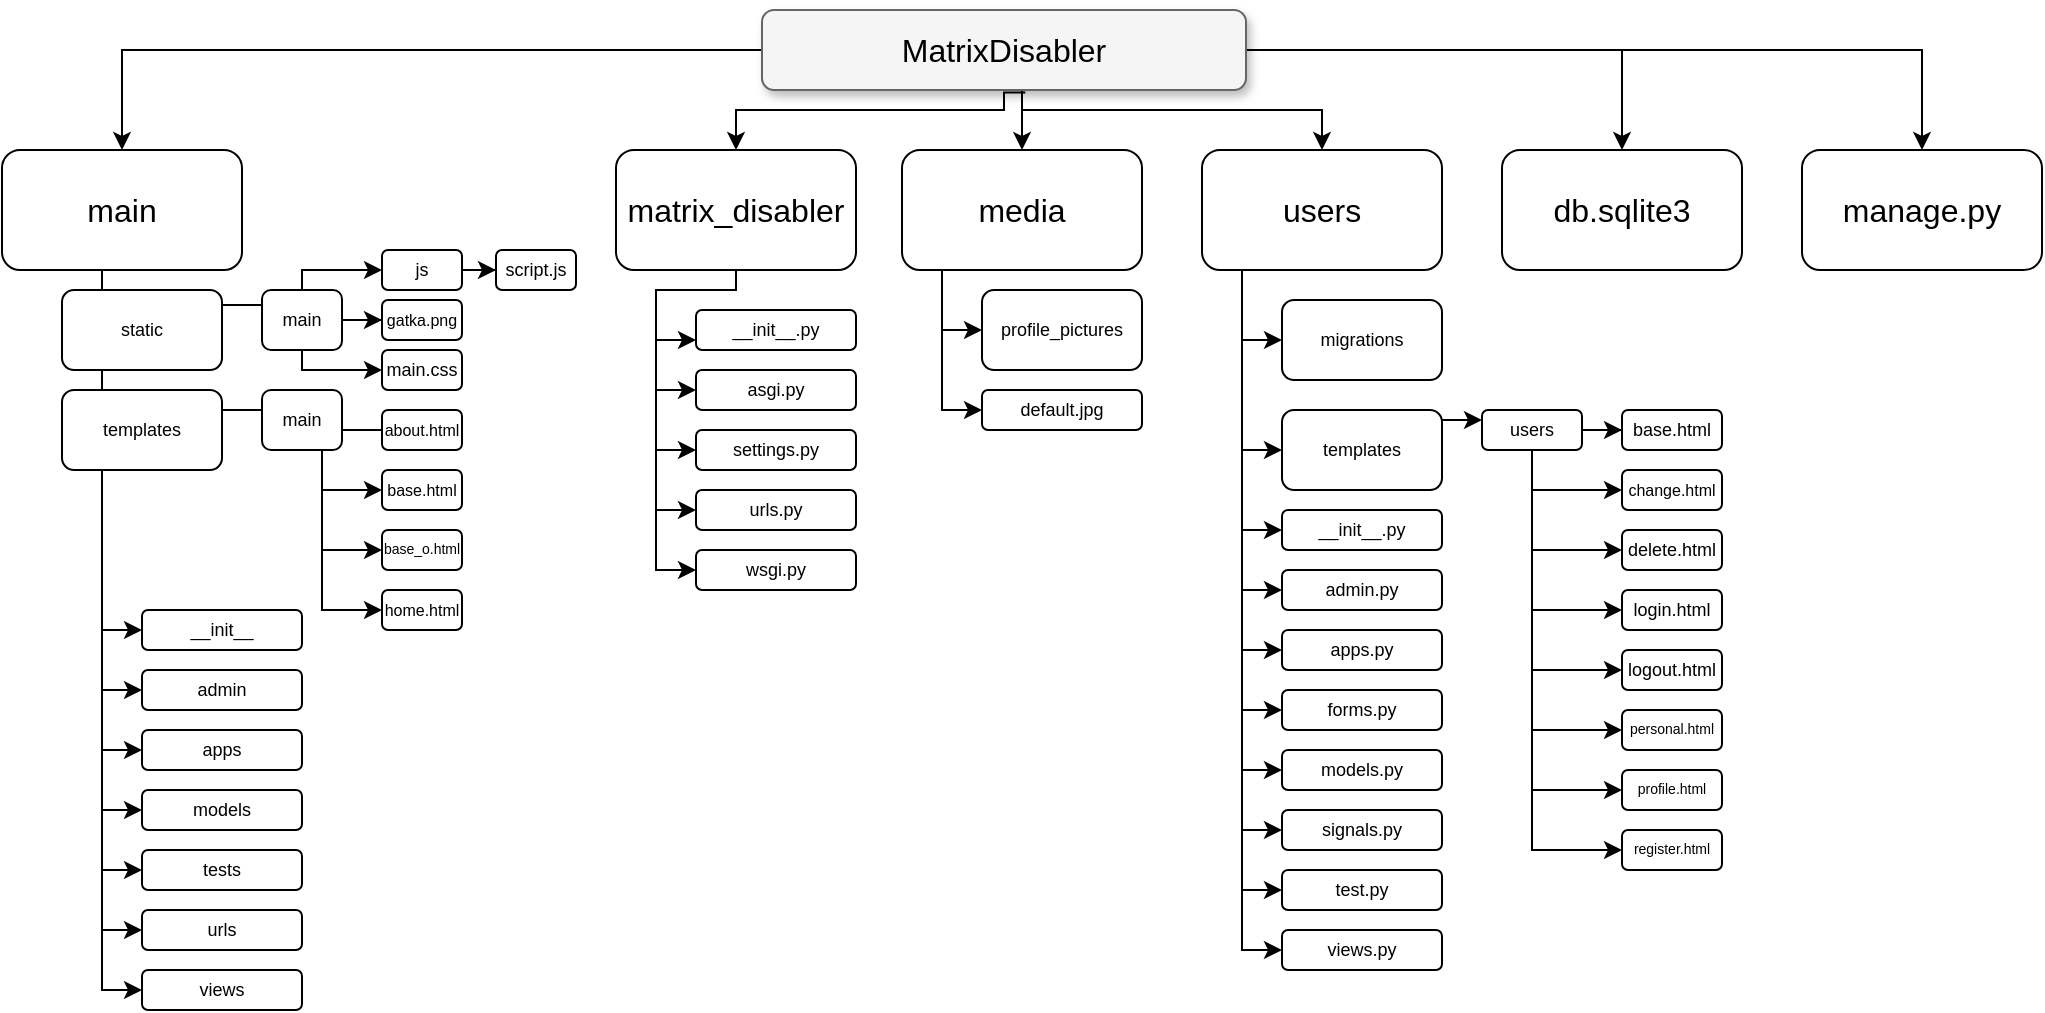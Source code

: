 <mxfile version="16.6.1" type="device"><diagram name="Page-1" id="b98fa263-6416-c6ec-5b7d-78bf54ef71d0"><mxGraphModel dx="413" dy="400" grid="1" gridSize="10" guides="1" tooltips="1" connect="1" arrows="1" fold="1" page="1" pageScale="1.5" pageWidth="1169" pageHeight="826" background="none" math="0" shadow="0"><root><mxCell id="0" style=";html=1;"/><mxCell id="1" style=";html=1;" parent="0"/><mxCell id="zEBAS3ZuB5vhsYo4V73W-214" style="edgeStyle=orthogonalEdgeStyle;rounded=0;orthogonalLoop=1;jettySize=auto;html=1;fontSize=7;entryX=0.5;entryY=0;entryDx=0;entryDy=0;" edge="1" parent="1" source="303ed1de8c2c98b4-72" target="zEBAS3ZuB5vhsYo4V73W-9"><mxGeometry relative="1" as="geometry"><mxPoint x="710" y="160" as="targetPoint"/></mxGeometry></mxCell><mxCell id="zEBAS3ZuB5vhsYo4V73W-215" style="edgeStyle=orthogonalEdgeStyle;rounded=0;orthogonalLoop=1;jettySize=auto;html=1;entryX=0.5;entryY=0;entryDx=0;entryDy=0;fontSize=7;exitX=0.544;exitY=1.031;exitDx=0;exitDy=0;exitPerimeter=0;" edge="1" parent="1" source="303ed1de8c2c98b4-72" target="zEBAS3ZuB5vhsYo4V73W-10"><mxGeometry relative="1" as="geometry"><Array as="points"><mxPoint x="1071" y="181"/><mxPoint x="1071" y="190"/><mxPoint x="937" y="190"/></Array></mxGeometry></mxCell><mxCell id="zEBAS3ZuB5vhsYo4V73W-216" style="edgeStyle=orthogonalEdgeStyle;rounded=0;orthogonalLoop=1;jettySize=auto;html=1;entryX=0.5;entryY=0;entryDx=0;entryDy=0;fontSize=7;" edge="1" parent="1" source="303ed1de8c2c98b4-72" target="zEBAS3ZuB5vhsYo4V73W-11"><mxGeometry relative="1" as="geometry"><Array as="points"><mxPoint x="1080" y="190"/><mxPoint x="1080" y="190"/></Array></mxGeometry></mxCell><mxCell id="zEBAS3ZuB5vhsYo4V73W-217" style="edgeStyle=orthogonalEdgeStyle;rounded=0;orthogonalLoop=1;jettySize=auto;html=1;entryX=0.5;entryY=0;entryDx=0;entryDy=0;fontSize=7;" edge="1" parent="1" source="303ed1de8c2c98b4-72" target="zEBAS3ZuB5vhsYo4V73W-12"><mxGeometry relative="1" as="geometry"><Array as="points"><mxPoint x="1080" y="190"/><mxPoint x="1230" y="190"/></Array></mxGeometry></mxCell><mxCell id="zEBAS3ZuB5vhsYo4V73W-218" style="edgeStyle=orthogonalEdgeStyle;rounded=0;orthogonalLoop=1;jettySize=auto;html=1;entryX=0.5;entryY=0;entryDx=0;entryDy=0;fontSize=7;" edge="1" parent="1" source="303ed1de8c2c98b4-72" target="zEBAS3ZuB5vhsYo4V73W-14"><mxGeometry relative="1" as="geometry"/></mxCell><mxCell id="zEBAS3ZuB5vhsYo4V73W-219" style="edgeStyle=orthogonalEdgeStyle;rounded=0;orthogonalLoop=1;jettySize=auto;html=1;entryX=0.5;entryY=0;entryDx=0;entryDy=0;fontSize=7;" edge="1" parent="1" source="303ed1de8c2c98b4-72" target="zEBAS3ZuB5vhsYo4V73W-15"><mxGeometry relative="1" as="geometry"/></mxCell><mxCell id="303ed1de8c2c98b4-72" value="MatrixDisabler" style="whiteSpace=wrap;html=1;rounded=1;shadow=1;strokeWidth=1;fontSize=16;align=center;fillColor=#f5f5f5;strokeColor=#666666;" parent="1" vertex="1"><mxGeometry x="950" y="140" width="242" height="40" as="geometry"/></mxCell><mxCell id="zEBAS3ZuB5vhsYo4V73W-124" style="edgeStyle=orthogonalEdgeStyle;rounded=0;orthogonalLoop=1;jettySize=auto;html=1;entryX=0;entryY=0.5;entryDx=0;entryDy=0;fontSize=9;" edge="1" parent="1" source="zEBAS3ZuB5vhsYo4V73W-9" target="zEBAS3ZuB5vhsYo4V73W-115"><mxGeometry relative="1" as="geometry"><Array as="points"><mxPoint x="620" y="300"/></Array></mxGeometry></mxCell><mxCell id="zEBAS3ZuB5vhsYo4V73W-125" style="edgeStyle=orthogonalEdgeStyle;rounded=0;orthogonalLoop=1;jettySize=auto;html=1;entryX=0;entryY=0.5;entryDx=0;entryDy=0;fontSize=9;" edge="1" parent="1" source="zEBAS3ZuB5vhsYo4V73W-9" target="zEBAS3ZuB5vhsYo4V73W-116"><mxGeometry relative="1" as="geometry"><Array as="points"><mxPoint x="620" y="350"/></Array></mxGeometry></mxCell><mxCell id="zEBAS3ZuB5vhsYo4V73W-126" style="edgeStyle=orthogonalEdgeStyle;rounded=0;orthogonalLoop=1;jettySize=auto;html=1;fontSize=9;entryX=0;entryY=0.5;entryDx=0;entryDy=0;" edge="1" parent="1" source="zEBAS3ZuB5vhsYo4V73W-9" target="zEBAS3ZuB5vhsYo4V73W-117"><mxGeometry relative="1" as="geometry"><mxPoint x="620" y="390" as="targetPoint"/><Array as="points"><mxPoint x="620" y="450"/></Array></mxGeometry></mxCell><mxCell id="zEBAS3ZuB5vhsYo4V73W-127" style="edgeStyle=orthogonalEdgeStyle;rounded=0;orthogonalLoop=1;jettySize=auto;html=1;entryX=0;entryY=0.5;entryDx=0;entryDy=0;fontSize=9;" edge="1" parent="1" source="zEBAS3ZuB5vhsYo4V73W-9" target="zEBAS3ZuB5vhsYo4V73W-118"><mxGeometry relative="1" as="geometry"><Array as="points"><mxPoint x="620" y="480"/></Array></mxGeometry></mxCell><mxCell id="zEBAS3ZuB5vhsYo4V73W-128" style="edgeStyle=orthogonalEdgeStyle;rounded=0;orthogonalLoop=1;jettySize=auto;html=1;entryX=0;entryY=0.5;entryDx=0;entryDy=0;fontSize=9;" edge="1" parent="1" source="zEBAS3ZuB5vhsYo4V73W-9" target="zEBAS3ZuB5vhsYo4V73W-119"><mxGeometry relative="1" as="geometry"><Array as="points"><mxPoint x="620" y="510"/></Array></mxGeometry></mxCell><mxCell id="zEBAS3ZuB5vhsYo4V73W-129" style="edgeStyle=orthogonalEdgeStyle;rounded=0;orthogonalLoop=1;jettySize=auto;html=1;entryX=0;entryY=0.5;entryDx=0;entryDy=0;fontSize=9;" edge="1" parent="1" source="zEBAS3ZuB5vhsYo4V73W-9" target="zEBAS3ZuB5vhsYo4V73W-120"><mxGeometry relative="1" as="geometry"><Array as="points"><mxPoint x="620" y="540"/></Array></mxGeometry></mxCell><mxCell id="zEBAS3ZuB5vhsYo4V73W-130" style="edgeStyle=orthogonalEdgeStyle;rounded=0;orthogonalLoop=1;jettySize=auto;html=1;entryX=0;entryY=0.5;entryDx=0;entryDy=0;fontSize=9;" edge="1" parent="1" source="zEBAS3ZuB5vhsYo4V73W-9" target="zEBAS3ZuB5vhsYo4V73W-121"><mxGeometry relative="1" as="geometry"><Array as="points"><mxPoint x="620" y="570"/></Array></mxGeometry></mxCell><mxCell id="zEBAS3ZuB5vhsYo4V73W-131" style="edgeStyle=orthogonalEdgeStyle;rounded=0;orthogonalLoop=1;jettySize=auto;html=1;entryX=0;entryY=0.5;entryDx=0;entryDy=0;fontSize=9;" edge="1" parent="1" source="zEBAS3ZuB5vhsYo4V73W-9" target="zEBAS3ZuB5vhsYo4V73W-122"><mxGeometry relative="1" as="geometry"><Array as="points"><mxPoint x="620" y="600"/></Array></mxGeometry></mxCell><mxCell id="zEBAS3ZuB5vhsYo4V73W-132" style="edgeStyle=orthogonalEdgeStyle;rounded=0;orthogonalLoop=1;jettySize=auto;html=1;entryX=0;entryY=0.5;entryDx=0;entryDy=0;fontSize=9;" edge="1" parent="1" source="zEBAS3ZuB5vhsYo4V73W-9" target="zEBAS3ZuB5vhsYo4V73W-123"><mxGeometry relative="1" as="geometry"><Array as="points"><mxPoint x="620" y="630"/></Array></mxGeometry></mxCell><mxCell id="zEBAS3ZuB5vhsYo4V73W-9" value="main" style="rounded=1;whiteSpace=wrap;html=1;fontSize=16;" vertex="1" parent="1"><mxGeometry x="570" y="210" width="120" height="60" as="geometry"/></mxCell><mxCell id="zEBAS3ZuB5vhsYo4V73W-163" style="edgeStyle=orthogonalEdgeStyle;rounded=0;orthogonalLoop=1;jettySize=auto;html=1;entryX=0;entryY=0.75;entryDx=0;entryDy=0;fontSize=8;" edge="1" parent="1" source="zEBAS3ZuB5vhsYo4V73W-10" target="zEBAS3ZuB5vhsYo4V73W-158"><mxGeometry relative="1" as="geometry"><Array as="points"><mxPoint x="937" y="280"/><mxPoint x="897" y="280"/><mxPoint x="897" y="305"/></Array></mxGeometry></mxCell><mxCell id="zEBAS3ZuB5vhsYo4V73W-164" style="edgeStyle=orthogonalEdgeStyle;rounded=0;orthogonalLoop=1;jettySize=auto;html=1;entryX=0;entryY=0.5;entryDx=0;entryDy=0;fontSize=8;" edge="1" parent="1" source="zEBAS3ZuB5vhsYo4V73W-10" target="zEBAS3ZuB5vhsYo4V73W-159"><mxGeometry relative="1" as="geometry"><Array as="points"><mxPoint x="937" y="280"/><mxPoint x="897" y="280"/><mxPoint x="897" y="330"/></Array></mxGeometry></mxCell><mxCell id="zEBAS3ZuB5vhsYo4V73W-165" style="edgeStyle=orthogonalEdgeStyle;rounded=0;orthogonalLoop=1;jettySize=auto;html=1;entryX=0;entryY=0.5;entryDx=0;entryDy=0;fontSize=8;" edge="1" parent="1" source="zEBAS3ZuB5vhsYo4V73W-10" target="zEBAS3ZuB5vhsYo4V73W-162"><mxGeometry relative="1" as="geometry"><Array as="points"><mxPoint x="937" y="280"/><mxPoint x="897" y="280"/><mxPoint x="897" y="360"/></Array></mxGeometry></mxCell><mxCell id="zEBAS3ZuB5vhsYo4V73W-166" style="edgeStyle=orthogonalEdgeStyle;rounded=0;orthogonalLoop=1;jettySize=auto;html=1;entryX=0;entryY=0.5;entryDx=0;entryDy=0;fontSize=8;" edge="1" parent="1" source="zEBAS3ZuB5vhsYo4V73W-10" target="zEBAS3ZuB5vhsYo4V73W-161"><mxGeometry relative="1" as="geometry"><Array as="points"><mxPoint x="937" y="280"/><mxPoint x="897" y="280"/><mxPoint x="897" y="390"/></Array></mxGeometry></mxCell><mxCell id="zEBAS3ZuB5vhsYo4V73W-167" style="edgeStyle=orthogonalEdgeStyle;rounded=0;orthogonalLoop=1;jettySize=auto;html=1;entryX=0;entryY=0.5;entryDx=0;entryDy=0;fontSize=8;" edge="1" parent="1" source="zEBAS3ZuB5vhsYo4V73W-10" target="zEBAS3ZuB5vhsYo4V73W-160"><mxGeometry relative="1" as="geometry"><Array as="points"><mxPoint x="937" y="280"/><mxPoint x="897" y="280"/><mxPoint x="897" y="420"/></Array></mxGeometry></mxCell><mxCell id="zEBAS3ZuB5vhsYo4V73W-10" value="matrix_disabler" style="rounded=1;whiteSpace=wrap;html=1;fontSize=16;" vertex="1" parent="1"><mxGeometry x="877" y="210" width="120" height="60" as="geometry"/></mxCell><mxCell id="zEBAS3ZuB5vhsYo4V73W-170" style="edgeStyle=orthogonalEdgeStyle;rounded=0;orthogonalLoop=1;jettySize=auto;html=1;entryX=0;entryY=0.5;entryDx=0;entryDy=0;fontSize=8;" edge="1" parent="1" source="zEBAS3ZuB5vhsYo4V73W-11" target="zEBAS3ZuB5vhsYo4V73W-169"><mxGeometry relative="1" as="geometry"><Array as="points"><mxPoint x="1040" y="300"/></Array></mxGeometry></mxCell><mxCell id="zEBAS3ZuB5vhsYo4V73W-171" style="edgeStyle=orthogonalEdgeStyle;rounded=0;orthogonalLoop=1;jettySize=auto;html=1;entryX=0;entryY=0.5;entryDx=0;entryDy=0;fontSize=8;" edge="1" parent="1" source="zEBAS3ZuB5vhsYo4V73W-11" target="zEBAS3ZuB5vhsYo4V73W-168"><mxGeometry relative="1" as="geometry"><Array as="points"><mxPoint x="1040" y="340"/><mxPoint x="1060" y="340"/></Array></mxGeometry></mxCell><mxCell id="zEBAS3ZuB5vhsYo4V73W-11" value="media" style="rounded=1;whiteSpace=wrap;html=1;fontSize=16;" vertex="1" parent="1"><mxGeometry x="1020" y="210" width="120" height="60" as="geometry"/></mxCell><mxCell id="zEBAS3ZuB5vhsYo4V73W-182" style="edgeStyle=orthogonalEdgeStyle;rounded=0;orthogonalLoop=1;jettySize=auto;html=1;entryX=0;entryY=0.5;entryDx=0;entryDy=0;fontSize=8;" edge="1" parent="1" source="zEBAS3ZuB5vhsYo4V73W-12" target="zEBAS3ZuB5vhsYo4V73W-173"><mxGeometry relative="1" as="geometry"><Array as="points"><mxPoint x="1190" y="305"/></Array></mxGeometry></mxCell><mxCell id="zEBAS3ZuB5vhsYo4V73W-183" style="edgeStyle=orthogonalEdgeStyle;rounded=0;orthogonalLoop=1;jettySize=auto;html=1;entryX=0;entryY=0.5;entryDx=0;entryDy=0;fontSize=8;" edge="1" parent="1" source="zEBAS3ZuB5vhsYo4V73W-12" target="zEBAS3ZuB5vhsYo4V73W-172"><mxGeometry relative="1" as="geometry"><Array as="points"><mxPoint x="1190" y="360"/></Array></mxGeometry></mxCell><mxCell id="zEBAS3ZuB5vhsYo4V73W-184" style="edgeStyle=orthogonalEdgeStyle;rounded=0;orthogonalLoop=1;jettySize=auto;html=1;entryX=0;entryY=0.5;entryDx=0;entryDy=0;fontSize=8;" edge="1" parent="1" source="zEBAS3ZuB5vhsYo4V73W-12" target="zEBAS3ZuB5vhsYo4V73W-174"><mxGeometry relative="1" as="geometry"><Array as="points"><mxPoint x="1190" y="400"/></Array></mxGeometry></mxCell><mxCell id="zEBAS3ZuB5vhsYo4V73W-185" style="edgeStyle=orthogonalEdgeStyle;rounded=0;orthogonalLoop=1;jettySize=auto;html=1;entryX=0;entryY=0.5;entryDx=0;entryDy=0;fontSize=8;" edge="1" parent="1" source="zEBAS3ZuB5vhsYo4V73W-12" target="zEBAS3ZuB5vhsYo4V73W-175"><mxGeometry relative="1" as="geometry"><Array as="points"><mxPoint x="1190" y="430"/></Array></mxGeometry></mxCell><mxCell id="zEBAS3ZuB5vhsYo4V73W-186" style="edgeStyle=orthogonalEdgeStyle;rounded=0;orthogonalLoop=1;jettySize=auto;html=1;entryX=0;entryY=0.5;entryDx=0;entryDy=0;fontSize=8;" edge="1" parent="1" source="zEBAS3ZuB5vhsYo4V73W-12" target="zEBAS3ZuB5vhsYo4V73W-176"><mxGeometry relative="1" as="geometry"><Array as="points"><mxPoint x="1190" y="460"/></Array></mxGeometry></mxCell><mxCell id="zEBAS3ZuB5vhsYo4V73W-187" style="edgeStyle=orthogonalEdgeStyle;rounded=0;orthogonalLoop=1;jettySize=auto;html=1;entryX=0;entryY=0.5;entryDx=0;entryDy=0;fontSize=8;" edge="1" parent="1" source="zEBAS3ZuB5vhsYo4V73W-12" target="zEBAS3ZuB5vhsYo4V73W-177"><mxGeometry relative="1" as="geometry"><Array as="points"><mxPoint x="1190" y="490"/></Array></mxGeometry></mxCell><mxCell id="zEBAS3ZuB5vhsYo4V73W-188" style="edgeStyle=orthogonalEdgeStyle;rounded=0;orthogonalLoop=1;jettySize=auto;html=1;entryX=0;entryY=0.5;entryDx=0;entryDy=0;fontSize=8;" edge="1" parent="1" source="zEBAS3ZuB5vhsYo4V73W-12" target="zEBAS3ZuB5vhsYo4V73W-178"><mxGeometry relative="1" as="geometry"><Array as="points"><mxPoint x="1190" y="520"/></Array></mxGeometry></mxCell><mxCell id="zEBAS3ZuB5vhsYo4V73W-189" style="edgeStyle=orthogonalEdgeStyle;rounded=0;orthogonalLoop=1;jettySize=auto;html=1;entryX=0;entryY=0.5;entryDx=0;entryDy=0;fontSize=8;" edge="1" parent="1" source="zEBAS3ZuB5vhsYo4V73W-12" target="zEBAS3ZuB5vhsYo4V73W-179"><mxGeometry relative="1" as="geometry"><Array as="points"><mxPoint x="1190" y="550"/></Array></mxGeometry></mxCell><mxCell id="zEBAS3ZuB5vhsYo4V73W-190" style="edgeStyle=orthogonalEdgeStyle;rounded=0;orthogonalLoop=1;jettySize=auto;html=1;entryX=0;entryY=0.5;entryDx=0;entryDy=0;fontSize=8;" edge="1" parent="1" source="zEBAS3ZuB5vhsYo4V73W-12" target="zEBAS3ZuB5vhsYo4V73W-180"><mxGeometry relative="1" as="geometry"><Array as="points"><mxPoint x="1190" y="580"/></Array></mxGeometry></mxCell><mxCell id="zEBAS3ZuB5vhsYo4V73W-192" style="edgeStyle=orthogonalEdgeStyle;rounded=0;orthogonalLoop=1;jettySize=auto;html=1;entryX=0;entryY=0.5;entryDx=0;entryDy=0;fontSize=8;" edge="1" parent="1" source="zEBAS3ZuB5vhsYo4V73W-12" target="zEBAS3ZuB5vhsYo4V73W-181"><mxGeometry relative="1" as="geometry"><Array as="points"><mxPoint x="1190" y="610"/></Array></mxGeometry></mxCell><mxCell id="zEBAS3ZuB5vhsYo4V73W-12" value="users" style="rounded=1;whiteSpace=wrap;html=1;fontSize=16;" vertex="1" parent="1"><mxGeometry x="1170" y="210" width="120" height="60" as="geometry"/></mxCell><mxCell id="zEBAS3ZuB5vhsYo4V73W-14" value="db.sqlite3" style="rounded=1;whiteSpace=wrap;html=1;fontSize=16;" vertex="1" parent="1"><mxGeometry x="1320" y="210" width="120" height="60" as="geometry"/></mxCell><mxCell id="zEBAS3ZuB5vhsYo4V73W-15" value="manage.py" style="rounded=1;whiteSpace=wrap;html=1;fontSize=16;" vertex="1" parent="1"><mxGeometry x="1470" y="210" width="120" height="60" as="geometry"/></mxCell><mxCell id="zEBAS3ZuB5vhsYo4V73W-139" style="edgeStyle=orthogonalEdgeStyle;rounded=0;orthogonalLoop=1;jettySize=auto;html=1;entryX=0;entryY=0.25;entryDx=0;entryDy=0;fontSize=9;" edge="1" parent="1" source="zEBAS3ZuB5vhsYo4V73W-115" target="zEBAS3ZuB5vhsYo4V73W-133"><mxGeometry relative="1" as="geometry"><Array as="points"><mxPoint x="740" y="288"/></Array></mxGeometry></mxCell><mxCell id="zEBAS3ZuB5vhsYo4V73W-115" value="static" style="rounded=1;whiteSpace=wrap;html=1;fontSize=9;" vertex="1" parent="1"><mxGeometry x="600" y="280" width="80" height="40" as="geometry"/></mxCell><mxCell id="zEBAS3ZuB5vhsYo4V73W-138" style="edgeStyle=orthogonalEdgeStyle;rounded=0;orthogonalLoop=1;jettySize=auto;html=1;entryX=0;entryY=0.333;entryDx=0;entryDy=0;entryPerimeter=0;fontSize=9;" edge="1" parent="1" source="zEBAS3ZuB5vhsYo4V73W-116" target="zEBAS3ZuB5vhsYo4V73W-135"><mxGeometry relative="1" as="geometry"><Array as="points"><mxPoint x="730" y="340"/><mxPoint x="730" y="340"/></Array></mxGeometry></mxCell><mxCell id="zEBAS3ZuB5vhsYo4V73W-116" value="templates" style="rounded=1;whiteSpace=wrap;html=1;fontSize=9;" vertex="1" parent="1"><mxGeometry x="600" y="330" width="80" height="40" as="geometry"/></mxCell><mxCell id="zEBAS3ZuB5vhsYo4V73W-117" value="__init__" style="rounded=1;whiteSpace=wrap;html=1;fontSize=9;" vertex="1" parent="1"><mxGeometry x="640" y="440" width="80" height="20" as="geometry"/></mxCell><mxCell id="zEBAS3ZuB5vhsYo4V73W-118" value="admin" style="rounded=1;whiteSpace=wrap;html=1;fontSize=9;" vertex="1" parent="1"><mxGeometry x="640" y="470" width="80" height="20" as="geometry"/></mxCell><mxCell id="zEBAS3ZuB5vhsYo4V73W-119" value="apps" style="rounded=1;whiteSpace=wrap;html=1;fontSize=9;" vertex="1" parent="1"><mxGeometry x="640" y="500" width="80" height="20" as="geometry"/></mxCell><mxCell id="zEBAS3ZuB5vhsYo4V73W-120" value="models" style="rounded=1;whiteSpace=wrap;html=1;fontSize=9;" vertex="1" parent="1"><mxGeometry x="640" y="530" width="80" height="20" as="geometry"/></mxCell><mxCell id="zEBAS3ZuB5vhsYo4V73W-121" value="tests" style="rounded=1;whiteSpace=wrap;html=1;fontSize=9;" vertex="1" parent="1"><mxGeometry x="640" y="560" width="80" height="20" as="geometry"/></mxCell><mxCell id="zEBAS3ZuB5vhsYo4V73W-122" value="urls" style="rounded=1;whiteSpace=wrap;html=1;fontSize=9;" vertex="1" parent="1"><mxGeometry x="640" y="590" width="80" height="20" as="geometry"/></mxCell><mxCell id="zEBAS3ZuB5vhsYo4V73W-123" value="views" style="rounded=1;whiteSpace=wrap;html=1;fontSize=9;" vertex="1" parent="1"><mxGeometry x="640" y="620" width="80" height="20" as="geometry"/></mxCell><mxCell id="zEBAS3ZuB5vhsYo4V73W-142" style="edgeStyle=orthogonalEdgeStyle;rounded=0;orthogonalLoop=1;jettySize=auto;html=1;entryX=0;entryY=0.5;entryDx=0;entryDy=0;fontSize=8;" edge="1" parent="1" source="zEBAS3ZuB5vhsYo4V73W-133" target="zEBAS3ZuB5vhsYo4V73W-141"><mxGeometry relative="1" as="geometry"><Array as="points"><mxPoint x="760" y="320"/></Array></mxGeometry></mxCell><mxCell id="zEBAS3ZuB5vhsYo4V73W-143" style="edgeStyle=orthogonalEdgeStyle;rounded=0;orthogonalLoop=1;jettySize=auto;html=1;entryX=0;entryY=0.5;entryDx=0;entryDy=0;fontSize=8;" edge="1" parent="1" source="zEBAS3ZuB5vhsYo4V73W-133" target="zEBAS3ZuB5vhsYo4V73W-140"><mxGeometry relative="1" as="geometry"/></mxCell><mxCell id="zEBAS3ZuB5vhsYo4V73W-145" style="edgeStyle=orthogonalEdgeStyle;rounded=0;orthogonalLoop=1;jettySize=auto;html=1;entryX=0;entryY=0.5;entryDx=0;entryDy=0;fontSize=8;" edge="1" parent="1" source="zEBAS3ZuB5vhsYo4V73W-133" target="zEBAS3ZuB5vhsYo4V73W-137"><mxGeometry relative="1" as="geometry"><Array as="points"><mxPoint x="760" y="270"/></Array></mxGeometry></mxCell><mxCell id="zEBAS3ZuB5vhsYo4V73W-133" value="main" style="rounded=1;whiteSpace=wrap;html=1;fontSize=9;" vertex="1" parent="1"><mxGeometry x="700" y="280" width="40" height="30" as="geometry"/></mxCell><mxCell id="zEBAS3ZuB5vhsYo4V73W-154" style="edgeStyle=orthogonalEdgeStyle;rounded=0;orthogonalLoop=1;jettySize=auto;html=1;entryX=0;entryY=0.5;entryDx=0;entryDy=0;fontSize=8;" edge="1" parent="1" source="zEBAS3ZuB5vhsYo4V73W-135" target="zEBAS3ZuB5vhsYo4V73W-150"><mxGeometry relative="1" as="geometry"><Array as="points"><mxPoint x="790" y="350"/><mxPoint x="790" y="350"/></Array></mxGeometry></mxCell><mxCell id="zEBAS3ZuB5vhsYo4V73W-155" style="edgeStyle=orthogonalEdgeStyle;rounded=0;orthogonalLoop=1;jettySize=auto;html=1;entryX=0;entryY=0.5;entryDx=0;entryDy=0;fontSize=8;" edge="1" parent="1" source="zEBAS3ZuB5vhsYo4V73W-135" target="zEBAS3ZuB5vhsYo4V73W-151"><mxGeometry relative="1" as="geometry"><Array as="points"><mxPoint x="730" y="380"/></Array></mxGeometry></mxCell><mxCell id="zEBAS3ZuB5vhsYo4V73W-156" style="edgeStyle=orthogonalEdgeStyle;rounded=0;orthogonalLoop=1;jettySize=auto;html=1;entryX=0;entryY=0.5;entryDx=0;entryDy=0;fontSize=8;" edge="1" parent="1" source="zEBAS3ZuB5vhsYo4V73W-135" target="zEBAS3ZuB5vhsYo4V73W-152"><mxGeometry relative="1" as="geometry"><Array as="points"><mxPoint x="730" y="410"/></Array></mxGeometry></mxCell><mxCell id="zEBAS3ZuB5vhsYo4V73W-157" style="edgeStyle=orthogonalEdgeStyle;rounded=0;orthogonalLoop=1;jettySize=auto;html=1;entryX=0;entryY=0.5;entryDx=0;entryDy=0;fontSize=8;" edge="1" parent="1" source="zEBAS3ZuB5vhsYo4V73W-135" target="zEBAS3ZuB5vhsYo4V73W-153"><mxGeometry relative="1" as="geometry"><Array as="points"><mxPoint x="730" y="440"/></Array></mxGeometry></mxCell><mxCell id="zEBAS3ZuB5vhsYo4V73W-135" value="main" style="rounded=1;whiteSpace=wrap;html=1;fontSize=9;" vertex="1" parent="1"><mxGeometry x="700" y="330" width="40" height="30" as="geometry"/></mxCell><mxCell id="zEBAS3ZuB5vhsYo4V73W-149" style="edgeStyle=orthogonalEdgeStyle;rounded=0;orthogonalLoop=1;jettySize=auto;html=1;entryX=0;entryY=0.5;entryDx=0;entryDy=0;fontSize=8;" edge="1" parent="1" source="zEBAS3ZuB5vhsYo4V73W-137" target="zEBAS3ZuB5vhsYo4V73W-146"><mxGeometry relative="1" as="geometry"/></mxCell><mxCell id="zEBAS3ZuB5vhsYo4V73W-137" value="js" style="rounded=1;whiteSpace=wrap;html=1;fontSize=9;" vertex="1" parent="1"><mxGeometry x="760" y="260" width="40" height="20" as="geometry"/></mxCell><mxCell id="zEBAS3ZuB5vhsYo4V73W-140" value="gatka.png" style="rounded=1;whiteSpace=wrap;html=1;fontSize=8;" vertex="1" parent="1"><mxGeometry x="760" y="285" width="40" height="20" as="geometry"/></mxCell><mxCell id="zEBAS3ZuB5vhsYo4V73W-141" value="main.css" style="rounded=1;whiteSpace=wrap;html=1;fontSize=9;" vertex="1" parent="1"><mxGeometry x="760" y="310" width="40" height="20" as="geometry"/></mxCell><mxCell id="zEBAS3ZuB5vhsYo4V73W-146" value="script.js" style="rounded=1;whiteSpace=wrap;html=1;fontSize=9;" vertex="1" parent="1"><mxGeometry x="817" y="260" width="40" height="20" as="geometry"/></mxCell><mxCell id="zEBAS3ZuB5vhsYo4V73W-150" value="about.html" style="rounded=1;whiteSpace=wrap;html=1;fontSize=8;" vertex="1" parent="1"><mxGeometry x="760" y="340" width="40" height="20" as="geometry"/></mxCell><mxCell id="zEBAS3ZuB5vhsYo4V73W-151" value="base.html" style="rounded=1;whiteSpace=wrap;html=1;fontSize=8;" vertex="1" parent="1"><mxGeometry x="760" y="370" width="40" height="20" as="geometry"/></mxCell><mxCell id="zEBAS3ZuB5vhsYo4V73W-152" value="base_o.html" style="rounded=1;whiteSpace=wrap;html=1;fontSize=7;" vertex="1" parent="1"><mxGeometry x="760" y="400" width="40" height="20" as="geometry"/></mxCell><mxCell id="zEBAS3ZuB5vhsYo4V73W-153" value="home.html" style="rounded=1;whiteSpace=wrap;html=1;fontSize=8;" vertex="1" parent="1"><mxGeometry x="760" y="430" width="40" height="20" as="geometry"/></mxCell><mxCell id="zEBAS3ZuB5vhsYo4V73W-158" value="__init__.py" style="rounded=1;whiteSpace=wrap;html=1;fontSize=9;" vertex="1" parent="1"><mxGeometry x="917" y="290" width="80" height="20" as="geometry"/></mxCell><mxCell id="zEBAS3ZuB5vhsYo4V73W-159" value="asgi.py" style="rounded=1;whiteSpace=wrap;html=1;fontSize=9;" vertex="1" parent="1"><mxGeometry x="917" y="320" width="80" height="20" as="geometry"/></mxCell><mxCell id="zEBAS3ZuB5vhsYo4V73W-160" value="wsgi.py" style="rounded=1;whiteSpace=wrap;html=1;fontSize=9;" vertex="1" parent="1"><mxGeometry x="917" y="410" width="80" height="20" as="geometry"/></mxCell><mxCell id="zEBAS3ZuB5vhsYo4V73W-161" value="urls.py" style="rounded=1;whiteSpace=wrap;html=1;fontSize=9;" vertex="1" parent="1"><mxGeometry x="917" y="380" width="80" height="20" as="geometry"/></mxCell><mxCell id="zEBAS3ZuB5vhsYo4V73W-162" value="settings.py" style="rounded=1;whiteSpace=wrap;html=1;fontSize=9;" vertex="1" parent="1"><mxGeometry x="917" y="350" width="80" height="20" as="geometry"/></mxCell><mxCell id="zEBAS3ZuB5vhsYo4V73W-168" value="default.jpg" style="rounded=1;whiteSpace=wrap;html=1;fontSize=9;" vertex="1" parent="1"><mxGeometry x="1060" y="330" width="80" height="20" as="geometry"/></mxCell><mxCell id="zEBAS3ZuB5vhsYo4V73W-169" value="profile_pictures" style="rounded=1;whiteSpace=wrap;html=1;fontSize=9;" vertex="1" parent="1"><mxGeometry x="1060" y="280" width="80" height="40" as="geometry"/></mxCell><mxCell id="zEBAS3ZuB5vhsYo4V73W-195" style="edgeStyle=orthogonalEdgeStyle;rounded=0;orthogonalLoop=1;jettySize=auto;html=1;entryX=0;entryY=0.25;entryDx=0;entryDy=0;fontSize=8;" edge="1" parent="1" source="zEBAS3ZuB5vhsYo4V73W-172" target="zEBAS3ZuB5vhsYo4V73W-194"><mxGeometry relative="1" as="geometry"><Array as="points"><mxPoint x="1300" y="345"/><mxPoint x="1300" y="345"/></Array></mxGeometry></mxCell><mxCell id="zEBAS3ZuB5vhsYo4V73W-172" value="templates" style="rounded=1;whiteSpace=wrap;html=1;fontSize=9;" vertex="1" parent="1"><mxGeometry x="1210" y="340" width="80" height="40" as="geometry"/></mxCell><mxCell id="zEBAS3ZuB5vhsYo4V73W-173" value="migrations" style="rounded=1;whiteSpace=wrap;html=1;fontSize=9;" vertex="1" parent="1"><mxGeometry x="1210" y="285" width="80" height="40" as="geometry"/></mxCell><mxCell id="zEBAS3ZuB5vhsYo4V73W-174" value="__init__.py" style="rounded=1;whiteSpace=wrap;html=1;fontSize=9;" vertex="1" parent="1"><mxGeometry x="1210" y="390" width="80" height="20" as="geometry"/></mxCell><mxCell id="zEBAS3ZuB5vhsYo4V73W-175" value="admin.py" style="rounded=1;whiteSpace=wrap;html=1;fontSize=9;" vertex="1" parent="1"><mxGeometry x="1210" y="420" width="80" height="20" as="geometry"/></mxCell><mxCell id="zEBAS3ZuB5vhsYo4V73W-176" value="apps.py" style="rounded=1;whiteSpace=wrap;html=1;fontSize=9;" vertex="1" parent="1"><mxGeometry x="1210" y="450" width="80" height="20" as="geometry"/></mxCell><mxCell id="zEBAS3ZuB5vhsYo4V73W-177" value="forms.py" style="rounded=1;whiteSpace=wrap;html=1;fontSize=9;" vertex="1" parent="1"><mxGeometry x="1210" y="480" width="80" height="20" as="geometry"/></mxCell><mxCell id="zEBAS3ZuB5vhsYo4V73W-178" value="models.py" style="rounded=1;whiteSpace=wrap;html=1;fontSize=9;" vertex="1" parent="1"><mxGeometry x="1210" y="510" width="80" height="20" as="geometry"/></mxCell><mxCell id="zEBAS3ZuB5vhsYo4V73W-179" value="signals.py" style="rounded=1;whiteSpace=wrap;html=1;fontSize=9;" vertex="1" parent="1"><mxGeometry x="1210" y="540" width="80" height="20" as="geometry"/></mxCell><mxCell id="zEBAS3ZuB5vhsYo4V73W-180" value="test.py&lt;span style=&quot;color: rgba(0 , 0 , 0 , 0) ; font-family: monospace ; font-size: 0px&quot;&gt;%3CmxGraphModel%3E%3Croot%3E%3CmxCell%20id%3D%220%22%2F%3E%3CmxCell%20id%3D%221%22%20parent%3D%220%22%2F%3E%3CmxCell%20id%3D%222%22%20value%3D%22default.jpg%22%20style%3D%22rounded%3D1%3BwhiteSpace%3Dwrap%3Bhtml%3D1%3BfontSize%3D9%3B%22%20vertex%3D%221%22%20parent%3D%221%22%3E%3CmxGeometry%20x%3D%221210%22%20y%3D%22480%22%20width%3D%2280%22%20height%3D%2220%22%20as%3D%22geometry%22%2F%3E%3C%2FmxCell%3E%3C%2Froot%3E%3C%2FmxGraphModel%3E&lt;/span&gt;" style="rounded=1;whiteSpace=wrap;html=1;fontSize=9;" vertex="1" parent="1"><mxGeometry x="1210" y="570" width="80" height="20" as="geometry"/></mxCell><mxCell id="zEBAS3ZuB5vhsYo4V73W-181" value="views.py" style="rounded=1;whiteSpace=wrap;html=1;fontSize=9;" vertex="1" parent="1"><mxGeometry x="1210" y="600" width="80" height="20" as="geometry"/></mxCell><mxCell id="zEBAS3ZuB5vhsYo4V73W-204" style="edgeStyle=orthogonalEdgeStyle;rounded=0;orthogonalLoop=1;jettySize=auto;html=1;entryX=0;entryY=0.5;entryDx=0;entryDy=0;fontSize=7;" edge="1" parent="1" source="zEBAS3ZuB5vhsYo4V73W-194" target="zEBAS3ZuB5vhsYo4V73W-196"><mxGeometry relative="1" as="geometry"/></mxCell><mxCell id="zEBAS3ZuB5vhsYo4V73W-206" style="edgeStyle=orthogonalEdgeStyle;rounded=0;orthogonalLoop=1;jettySize=auto;html=1;entryX=0;entryY=0.5;entryDx=0;entryDy=0;fontSize=7;" edge="1" parent="1" source="zEBAS3ZuB5vhsYo4V73W-194" target="zEBAS3ZuB5vhsYo4V73W-197"><mxGeometry relative="1" as="geometry"><Array as="points"><mxPoint x="1335" y="380"/></Array></mxGeometry></mxCell><mxCell id="zEBAS3ZuB5vhsYo4V73W-208" style="edgeStyle=orthogonalEdgeStyle;rounded=0;orthogonalLoop=1;jettySize=auto;html=1;entryX=0;entryY=0.5;entryDx=0;entryDy=0;fontSize=7;" edge="1" parent="1" source="zEBAS3ZuB5vhsYo4V73W-194" target="zEBAS3ZuB5vhsYo4V73W-198"><mxGeometry relative="1" as="geometry"><Array as="points"><mxPoint x="1335" y="410"/></Array></mxGeometry></mxCell><mxCell id="zEBAS3ZuB5vhsYo4V73W-209" style="edgeStyle=orthogonalEdgeStyle;rounded=0;orthogonalLoop=1;jettySize=auto;html=1;entryX=0;entryY=0.5;entryDx=0;entryDy=0;fontSize=7;" edge="1" parent="1" source="zEBAS3ZuB5vhsYo4V73W-194" target="zEBAS3ZuB5vhsYo4V73W-200"><mxGeometry relative="1" as="geometry"><Array as="points"><mxPoint x="1335" y="440"/></Array></mxGeometry></mxCell><mxCell id="zEBAS3ZuB5vhsYo4V73W-210" style="edgeStyle=orthogonalEdgeStyle;rounded=0;orthogonalLoop=1;jettySize=auto;html=1;entryX=0;entryY=0.5;entryDx=0;entryDy=0;fontSize=7;" edge="1" parent="1" source="zEBAS3ZuB5vhsYo4V73W-194" target="zEBAS3ZuB5vhsYo4V73W-201"><mxGeometry relative="1" as="geometry"><Array as="points"><mxPoint x="1335" y="470"/></Array></mxGeometry></mxCell><mxCell id="zEBAS3ZuB5vhsYo4V73W-211" style="edgeStyle=orthogonalEdgeStyle;rounded=0;orthogonalLoop=1;jettySize=auto;html=1;entryX=0;entryY=0.5;entryDx=0;entryDy=0;fontSize=7;" edge="1" parent="1" source="zEBAS3ZuB5vhsYo4V73W-194" target="zEBAS3ZuB5vhsYo4V73W-199"><mxGeometry relative="1" as="geometry"><Array as="points"><mxPoint x="1335" y="500"/></Array></mxGeometry></mxCell><mxCell id="zEBAS3ZuB5vhsYo4V73W-212" style="edgeStyle=orthogonalEdgeStyle;rounded=0;orthogonalLoop=1;jettySize=auto;html=1;entryX=0;entryY=0.5;entryDx=0;entryDy=0;fontSize=7;" edge="1" parent="1" source="zEBAS3ZuB5vhsYo4V73W-194" target="zEBAS3ZuB5vhsYo4V73W-202"><mxGeometry relative="1" as="geometry"><Array as="points"><mxPoint x="1335" y="530"/></Array></mxGeometry></mxCell><mxCell id="zEBAS3ZuB5vhsYo4V73W-213" style="edgeStyle=orthogonalEdgeStyle;rounded=0;orthogonalLoop=1;jettySize=auto;html=1;entryX=0;entryY=0.5;entryDx=0;entryDy=0;fontSize=7;" edge="1" parent="1" source="zEBAS3ZuB5vhsYo4V73W-194" target="zEBAS3ZuB5vhsYo4V73W-203"><mxGeometry relative="1" as="geometry"><Array as="points"><mxPoint x="1335" y="560"/></Array></mxGeometry></mxCell><mxCell id="zEBAS3ZuB5vhsYo4V73W-194" value="users" style="rounded=1;whiteSpace=wrap;html=1;fontSize=9;" vertex="1" parent="1"><mxGeometry x="1310" y="340" width="50" height="20" as="geometry"/></mxCell><mxCell id="zEBAS3ZuB5vhsYo4V73W-196" value="base.html" style="rounded=1;whiteSpace=wrap;html=1;fontSize=9;" vertex="1" parent="1"><mxGeometry x="1380" y="340" width="50" height="20" as="geometry"/></mxCell><mxCell id="zEBAS3ZuB5vhsYo4V73W-197" value="change.html" style="rounded=1;whiteSpace=wrap;html=1;fontSize=8;" vertex="1" parent="1"><mxGeometry x="1380" y="370" width="50" height="20" as="geometry"/></mxCell><mxCell id="zEBAS3ZuB5vhsYo4V73W-198" value="delete.html" style="rounded=1;whiteSpace=wrap;html=1;fontSize=9;" vertex="1" parent="1"><mxGeometry x="1380" y="400" width="50" height="20" as="geometry"/></mxCell><mxCell id="zEBAS3ZuB5vhsYo4V73W-199" value="personal.html" style="rounded=1;whiteSpace=wrap;html=1;fontSize=7;" vertex="1" parent="1"><mxGeometry x="1380" y="490" width="50" height="20" as="geometry"/></mxCell><mxCell id="zEBAS3ZuB5vhsYo4V73W-200" value="login.html" style="rounded=1;whiteSpace=wrap;html=1;fontSize=9;" vertex="1" parent="1"><mxGeometry x="1380" y="430" width="50" height="20" as="geometry"/></mxCell><mxCell id="zEBAS3ZuB5vhsYo4V73W-201" value="logout.html" style="rounded=1;whiteSpace=wrap;html=1;fontSize=9;" vertex="1" parent="1"><mxGeometry x="1380" y="460" width="50" height="20" as="geometry"/></mxCell><mxCell id="zEBAS3ZuB5vhsYo4V73W-202" value="profile.html" style="rounded=1;whiteSpace=wrap;html=1;fontSize=7;" vertex="1" parent="1"><mxGeometry x="1380" y="520" width="50" height="20" as="geometry"/></mxCell><mxCell id="zEBAS3ZuB5vhsYo4V73W-203" value="register.html" style="rounded=1;whiteSpace=wrap;html=1;fontSize=7;" vertex="1" parent="1"><mxGeometry x="1380" y="550" width="50" height="20" as="geometry"/></mxCell></root></mxGraphModel></diagram></mxfile>